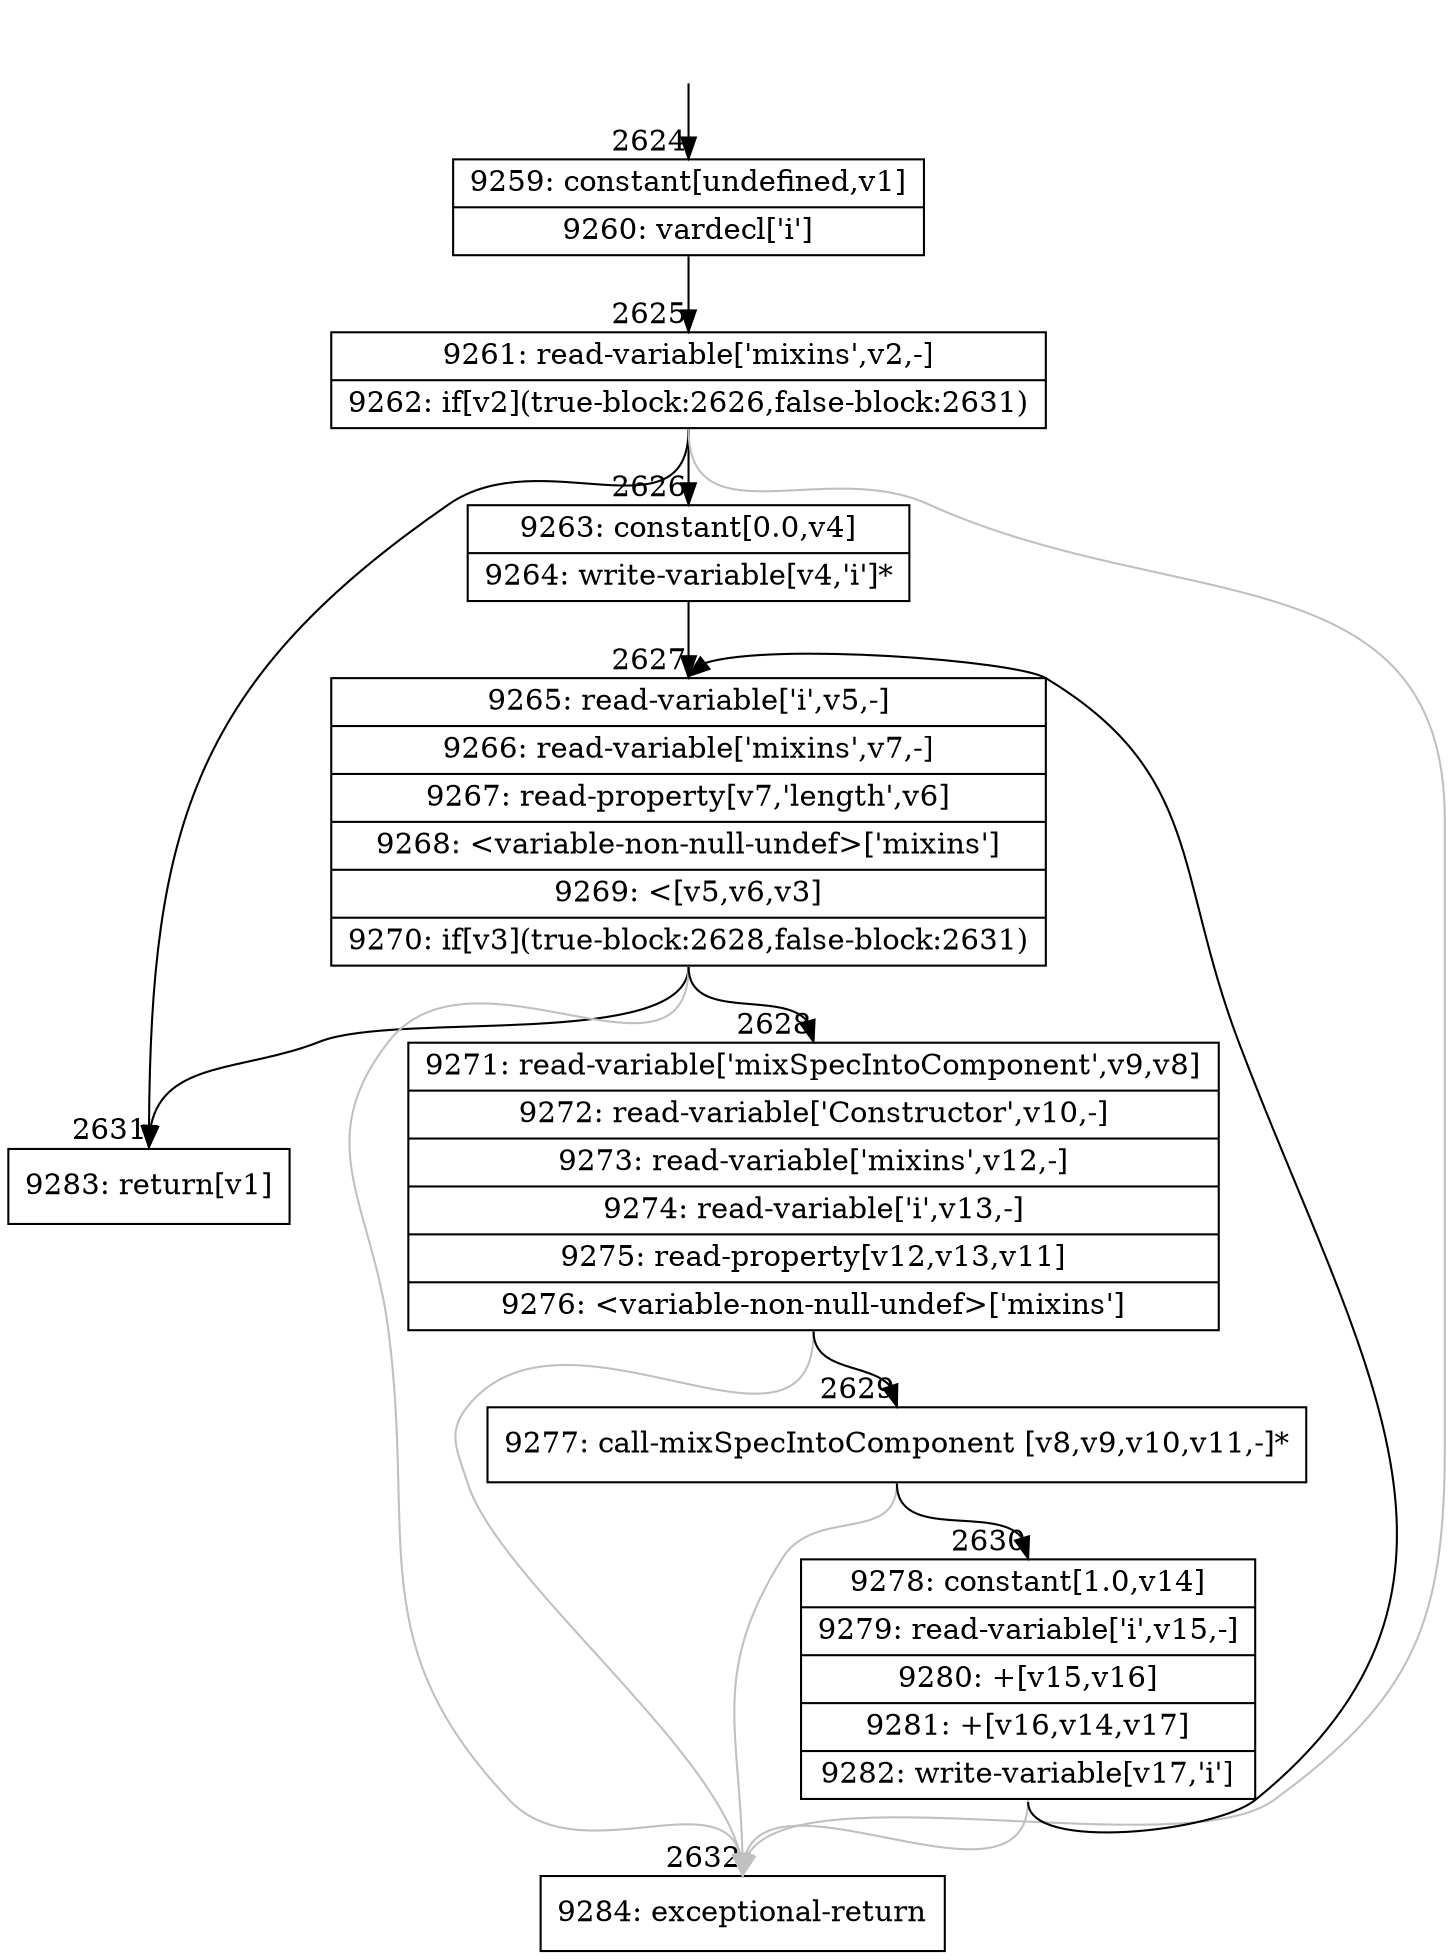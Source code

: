 digraph {
rankdir="TD"
BB_entry194[shape=none,label=""];
BB_entry194 -> BB2624 [tailport=s, headport=n, headlabel="    2624"]
BB2624 [shape=record label="{9259: constant[undefined,v1]|9260: vardecl['i']}" ] 
BB2624 -> BB2625 [tailport=s, headport=n, headlabel="      2625"]
BB2625 [shape=record label="{9261: read-variable['mixins',v2,-]|9262: if[v2](true-block:2626,false-block:2631)}" ] 
BB2625 -> BB2626 [tailport=s, headport=n, headlabel="      2626"]
BB2625 -> BB2631 [tailport=s, headport=n, headlabel="      2631"]
BB2625 -> BB2632 [tailport=s, headport=n, color=gray, headlabel="      2632"]
BB2626 [shape=record label="{9263: constant[0.0,v4]|9264: write-variable[v4,'i']*}" ] 
BB2626 -> BB2627 [tailport=s, headport=n, headlabel="      2627"]
BB2627 [shape=record label="{9265: read-variable['i',v5,-]|9266: read-variable['mixins',v7,-]|9267: read-property[v7,'length',v6]|9268: \<variable-non-null-undef\>['mixins']|9269: \<[v5,v6,v3]|9270: if[v3](true-block:2628,false-block:2631)}" ] 
BB2627 -> BB2628 [tailport=s, headport=n, headlabel="      2628"]
BB2627 -> BB2631 [tailport=s, headport=n]
BB2627 -> BB2632 [tailport=s, headport=n, color=gray]
BB2628 [shape=record label="{9271: read-variable['mixSpecIntoComponent',v9,v8]|9272: read-variable['Constructor',v10,-]|9273: read-variable['mixins',v12,-]|9274: read-variable['i',v13,-]|9275: read-property[v12,v13,v11]|9276: \<variable-non-null-undef\>['mixins']}" ] 
BB2628 -> BB2629 [tailport=s, headport=n, headlabel="      2629"]
BB2628 -> BB2632 [tailport=s, headport=n, color=gray]
BB2629 [shape=record label="{9277: call-mixSpecIntoComponent [v8,v9,v10,v11,-]*}" ] 
BB2629 -> BB2630 [tailport=s, headport=n, headlabel="      2630"]
BB2629 -> BB2632 [tailport=s, headport=n, color=gray]
BB2630 [shape=record label="{9278: constant[1.0,v14]|9279: read-variable['i',v15,-]|9280: +[v15,v16]|9281: +[v16,v14,v17]|9282: write-variable[v17,'i']}" ] 
BB2630 -> BB2627 [tailport=s, headport=n]
BB2630 -> BB2632 [tailport=s, headport=n, color=gray]
BB2631 [shape=record label="{9283: return[v1]}" ] 
BB2632 [shape=record label="{9284: exceptional-return}" ] 
//#$~ 5308
}
